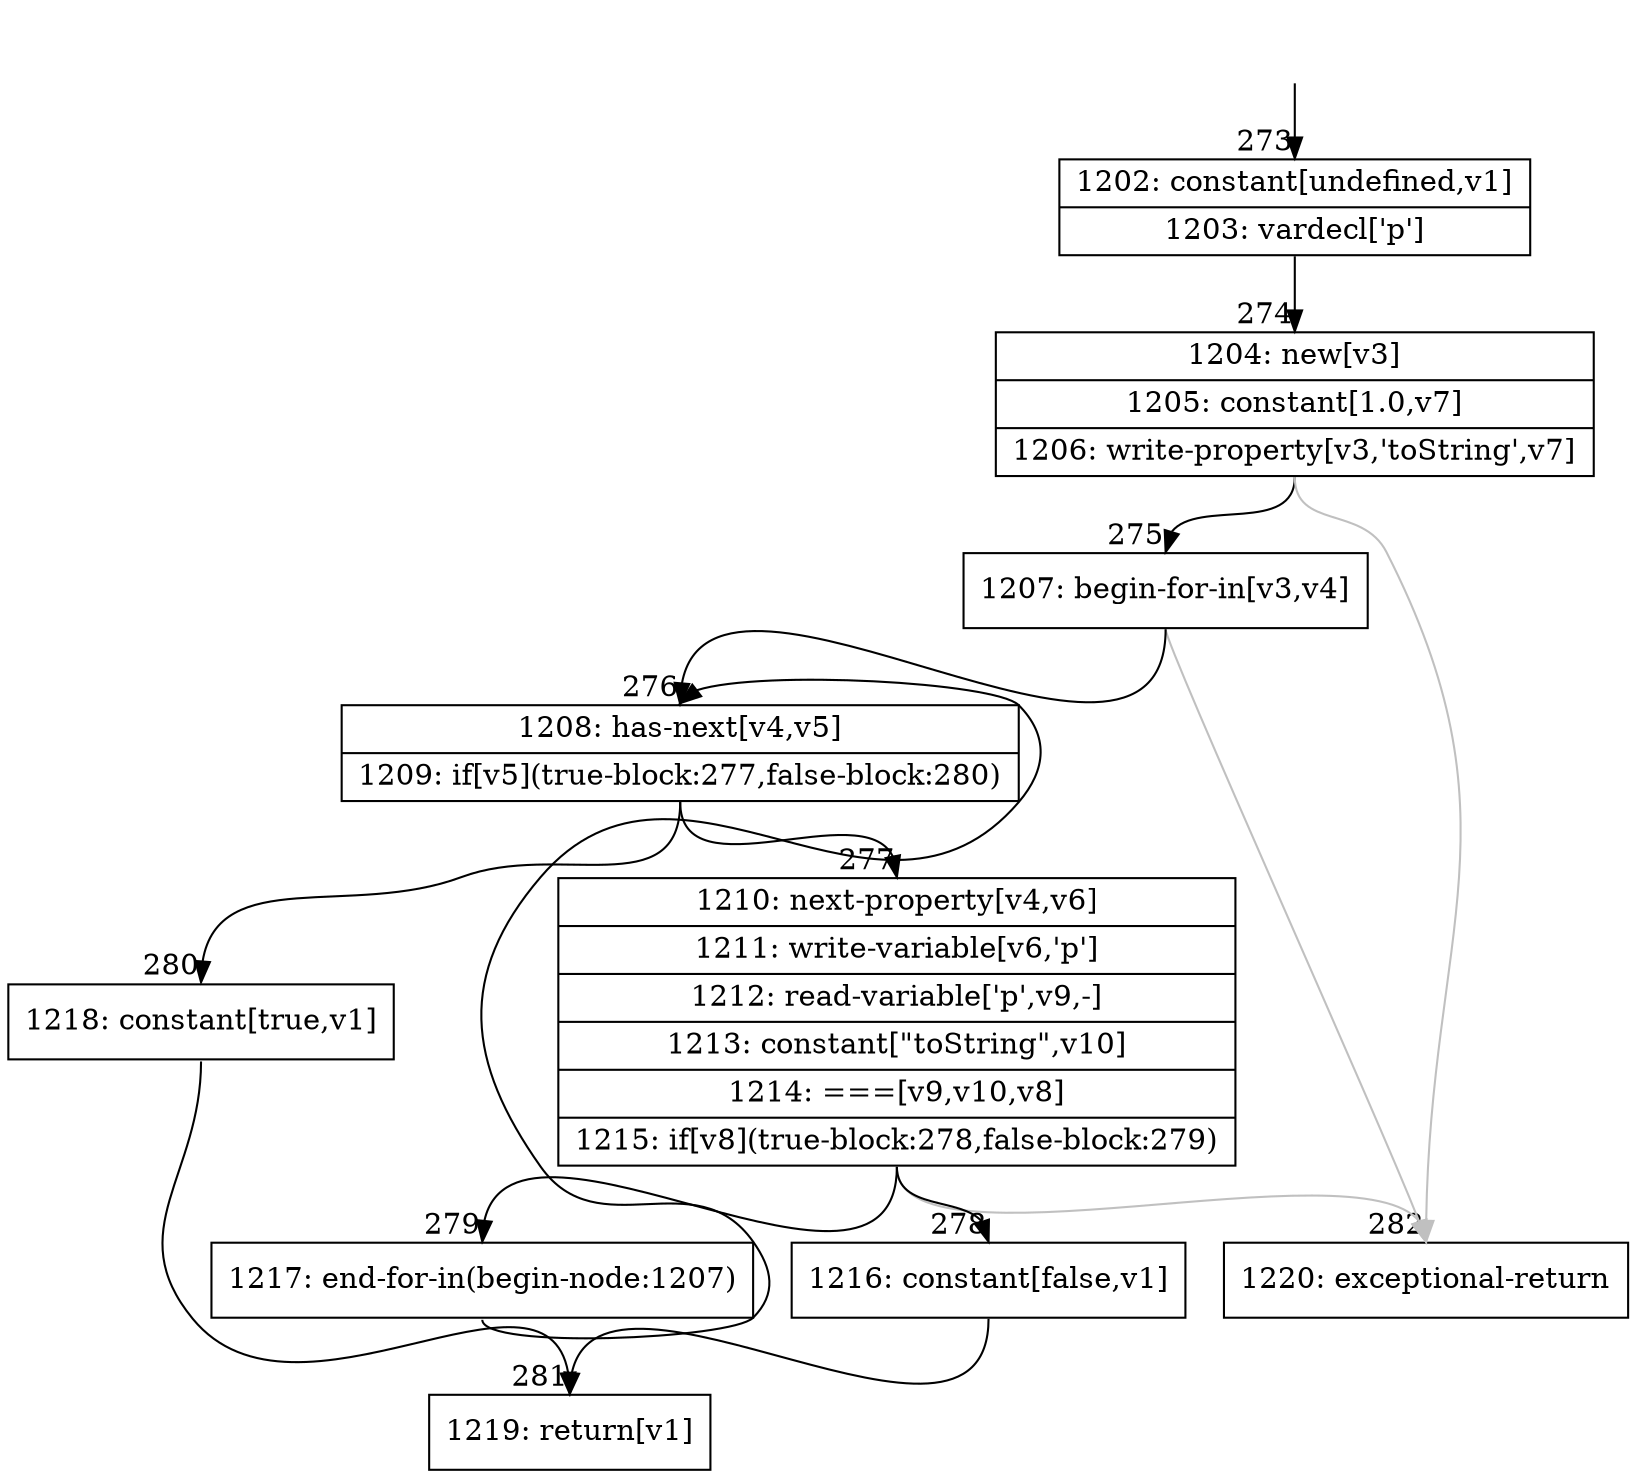 digraph {
rankdir="TD"
BB_entry19[shape=none,label=""];
BB_entry19 -> BB273 [tailport=s, headport=n, headlabel="    273"]
BB273 [shape=record label="{1202: constant[undefined,v1]|1203: vardecl['p']}" ] 
BB273 -> BB274 [tailport=s, headport=n, headlabel="      274"]
BB274 [shape=record label="{1204: new[v3]|1205: constant[1.0,v7]|1206: write-property[v3,'toString',v7]}" ] 
BB274 -> BB275 [tailport=s, headport=n, headlabel="      275"]
BB274 -> BB282 [tailport=s, headport=n, color=gray, headlabel="      282"]
BB275 [shape=record label="{1207: begin-for-in[v3,v4]}" ] 
BB275 -> BB276 [tailport=s, headport=n, headlabel="      276"]
BB275 -> BB282 [tailport=s, headport=n, color=gray]
BB276 [shape=record label="{1208: has-next[v4,v5]|1209: if[v5](true-block:277,false-block:280)}" ] 
BB276 -> BB277 [tailport=s, headport=n, headlabel="      277"]
BB276 -> BB280 [tailport=s, headport=n, headlabel="      280"]
BB277 [shape=record label="{1210: next-property[v4,v6]|1211: write-variable[v6,'p']|1212: read-variable['p',v9,-]|1213: constant[\"toString\",v10]|1214: ===[v9,v10,v8]|1215: if[v8](true-block:278,false-block:279)}" ] 
BB277 -> BB278 [tailport=s, headport=n, headlabel="      278"]
BB277 -> BB279 [tailport=s, headport=n, headlabel="      279"]
BB277 -> BB282 [tailport=s, headport=n, color=gray]
BB278 [shape=record label="{1216: constant[false,v1]}" ] 
BB278 -> BB281 [tailport=s, headport=n, headlabel="      281"]
BB279 [shape=record label="{1217: end-for-in(begin-node:1207)}" ] 
BB279 -> BB276 [tailport=s, headport=n]
BB280 [shape=record label="{1218: constant[true,v1]}" ] 
BB280 -> BB281 [tailport=s, headport=n]
BB281 [shape=record label="{1219: return[v1]}" ] 
BB282 [shape=record label="{1220: exceptional-return}" ] 
//#$~ 174
}
